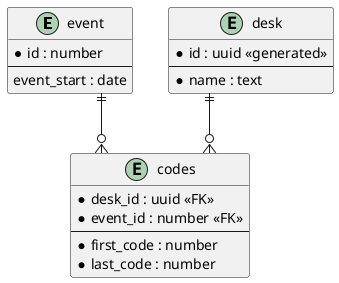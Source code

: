 @startuml
skinparam linetype ortho

entity event {
*id : number
--
event_start : date
}

entity desk {
*id : uuid <<generated>>
--
*name : text
}

entity codes {
*desk_id : uuid <<FK>>
*event_id : number <<FK>>
--
*first_code : number
*last_code : number
}

event ||--o{ codes
desk ||--o{ codes
@enduml